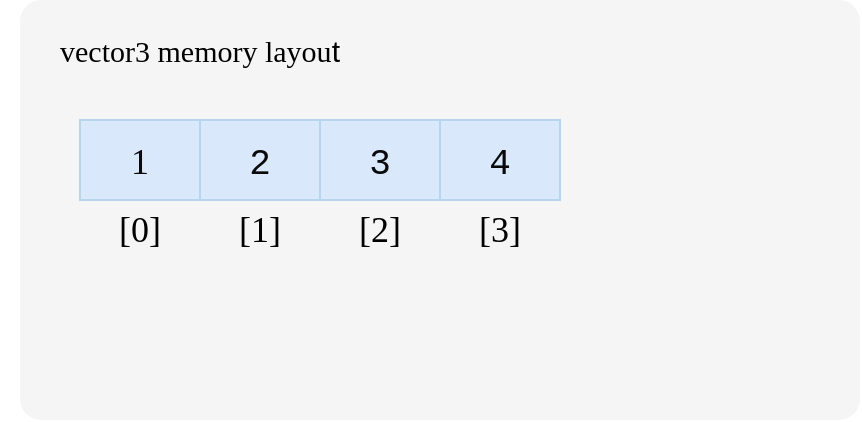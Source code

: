 <mxfile>
    <diagram id="NDYDegMQx8dSIfydk6q1" name="第 1 页">
        <mxGraphModel dx="828" dy="630" grid="1" gridSize="10" guides="1" tooltips="1" connect="1" arrows="1" fold="1" page="1" pageScale="1" pageWidth="827" pageHeight="1169" math="0" shadow="0">
            <root>
                <mxCell id="0"/>
                <mxCell id="1" parent="0"/>
                <mxCell id="13" value="" style="rounded=1;whiteSpace=wrap;html=1;fillColor=#f5f5f5;fontColor=#333333;strokeColor=none;arcSize=5;" vertex="1" parent="1">
                    <mxGeometry x="10" y="140" width="420" height="210" as="geometry"/>
                </mxCell>
                <mxCell id="16" value="&lt;font style=&quot;font-size: 15px;&quot; color=&quot;#000000&quot;&gt;&lt;font face=&quot;Times New Roman&quot;&gt;vector3 memory layou&lt;/font&gt;t&lt;/font&gt;" style="text;html=1;strokeColor=none;fillColor=none;align=center;verticalAlign=middle;whiteSpace=wrap;rounded=0;" vertex="1" parent="1">
                    <mxGeometry y="150" width="200" height="30" as="geometry"/>
                </mxCell>
                <mxCell id="2" value="" style="whiteSpace=wrap;html=1;fillColor=#dae8fc;strokeColor=#6c8ebf;container=0;" parent="1" vertex="1">
                    <mxGeometry x="40" y="200" width="240" height="40" as="geometry"/>
                </mxCell>
                <mxCell id="9" value="&lt;font style=&quot;font-size: 18px;&quot; face=&quot;Times New Roman&quot;&gt;1&lt;/font&gt;" style="text;strokeColor=#B6D3F0;align=center;fillColor=none;html=1;verticalAlign=middle;whiteSpace=wrap;rounded=0;glass=0;fontFamily=Courier New;fontSize=25;fontColor=#0A0A0A;container=0;" parent="1" vertex="1">
                    <mxGeometry x="40" y="200" width="60" height="40" as="geometry"/>
                </mxCell>
                <mxCell id="10" value="&lt;font style=&quot;font-size: 18px;&quot;&gt;2&lt;/font&gt;" style="text;strokeColor=#B6D3F0;align=center;fillColor=none;html=1;verticalAlign=middle;whiteSpace=wrap;rounded=0;glass=0;fontFamily=Courier New;fontSize=25;fontColor=#0A0A0A;container=0;" parent="1" vertex="1">
                    <mxGeometry x="100" y="200" width="60" height="40" as="geometry"/>
                </mxCell>
                <mxCell id="11" value="&lt;font style=&quot;font-size: 18px;&quot;&gt;3&lt;/font&gt;" style="text;strokeColor=#B6D3F0;align=center;fillColor=none;html=1;verticalAlign=middle;whiteSpace=wrap;rounded=0;glass=0;fontFamily=Courier New;fontSize=25;fontColor=#0A0A0A;container=0;" parent="1" vertex="1">
                    <mxGeometry x="160" y="200" width="60" height="40" as="geometry"/>
                </mxCell>
                <mxCell id="18" value="" style="endArrow=none;html=1;fontFamily=Times New Roman;fontSize=18;fontColor=#000000;entryX=0;entryY=0;entryDx=0;entryDy=0;exitX=0;exitY=1;exitDx=0;exitDy=0;" edge="1" parent="1">
                    <mxGeometry width="50" height="50" relative="1" as="geometry">
                        <mxPoint x="220" y="240" as="sourcePoint"/>
                        <mxPoint x="220" y="200" as="targetPoint"/>
                    </mxGeometry>
                </mxCell>
                <mxCell id="19" value="&lt;span style=&quot;font-size: 18px;&quot;&gt;4&lt;/span&gt;" style="text;strokeColor=#B6D3F0;align=center;fillColor=none;html=1;verticalAlign=middle;whiteSpace=wrap;rounded=0;glass=0;fontFamily=Courier New;fontSize=25;fontColor=#0A0A0A;container=0;" vertex="1" parent="1">
                    <mxGeometry x="220" y="200" width="60" height="40" as="geometry"/>
                </mxCell>
                <mxCell id="21" value="[0]" style="text;html=1;strokeColor=none;fillColor=none;align=center;verticalAlign=middle;whiteSpace=wrap;rounded=0;strokeWidth=8;fontFamily=Times New Roman;fontSize=18;fontColor=#000000;" vertex="1" parent="1">
                    <mxGeometry x="40" y="240" width="60" height="30" as="geometry"/>
                </mxCell>
                <mxCell id="22" value="[1]" style="text;html=1;strokeColor=none;fillColor=none;align=center;verticalAlign=middle;whiteSpace=wrap;rounded=0;strokeWidth=8;fontFamily=Times New Roman;fontSize=18;fontColor=#000000;" vertex="1" parent="1">
                    <mxGeometry x="100" y="240" width="60" height="30" as="geometry"/>
                </mxCell>
                <mxCell id="23" value="[2]" style="text;html=1;strokeColor=none;fillColor=none;align=center;verticalAlign=middle;whiteSpace=wrap;rounded=0;strokeWidth=8;fontFamily=Times New Roman;fontSize=18;fontColor=#000000;" vertex="1" parent="1">
                    <mxGeometry x="160" y="240" width="60" height="30" as="geometry"/>
                </mxCell>
                <mxCell id="24" value="[3]" style="text;html=1;strokeColor=none;fillColor=none;align=center;verticalAlign=middle;whiteSpace=wrap;rounded=0;strokeWidth=8;fontFamily=Times New Roman;fontSize=18;fontColor=#000000;" vertex="1" parent="1">
                    <mxGeometry x="220" y="240" width="60" height="30" as="geometry"/>
                </mxCell>
            </root>
        </mxGraphModel>
    </diagram>
</mxfile>